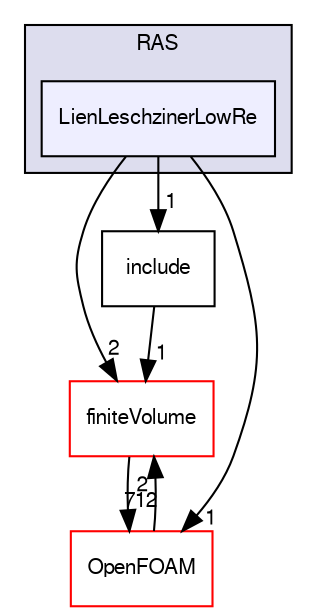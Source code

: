 digraph "src/turbulenceModels/incompressible/RAS/LienLeschzinerLowRe" {
  bgcolor=transparent;
  compound=true
  node [ fontsize="10", fontname="FreeSans"];
  edge [ labelfontsize="10", labelfontname="FreeSans"];
  subgraph clusterdir_dcb808b1162c061e4ccc93d1355da308 {
    graph [ bgcolor="#ddddee", pencolor="black", label="RAS" fontname="FreeSans", fontsize="10", URL="dir_dcb808b1162c061e4ccc93d1355da308.html"]
  dir_a7225ee7363190f76e72e0e5757e8bc6 [shape=box, label="LienLeschzinerLowRe", style="filled", fillcolor="#eeeeff", pencolor="black", URL="dir_a7225ee7363190f76e72e0e5757e8bc6.html"];
  }
  dir_9bd15774b555cf7259a6fa18f99fe99b [shape=box label="finiteVolume" color="red" URL="dir_9bd15774b555cf7259a6fa18f99fe99b.html"];
  dir_d84055c61e8e9693d9a3c245937caee8 [shape=box label="include" URL="dir_d84055c61e8e9693d9a3c245937caee8.html"];
  dir_c5473ff19b20e6ec4dfe5c310b3778a8 [shape=box label="OpenFOAM" color="red" URL="dir_c5473ff19b20e6ec4dfe5c310b3778a8.html"];
  dir_9bd15774b555cf7259a6fa18f99fe99b->dir_c5473ff19b20e6ec4dfe5c310b3778a8 [headlabel="712", labeldistance=1.5 headhref="dir_000749_001732.html"];
  dir_d84055c61e8e9693d9a3c245937caee8->dir_9bd15774b555cf7259a6fa18f99fe99b [headlabel="1", labeldistance=1.5 headhref="dir_003007_000749.html"];
  dir_c5473ff19b20e6ec4dfe5c310b3778a8->dir_9bd15774b555cf7259a6fa18f99fe99b [headlabel="2", labeldistance=1.5 headhref="dir_001732_000749.html"];
  dir_a7225ee7363190f76e72e0e5757e8bc6->dir_9bd15774b555cf7259a6fa18f99fe99b [headlabel="2", labeldistance=1.5 headhref="dir_003013_000749.html"];
  dir_a7225ee7363190f76e72e0e5757e8bc6->dir_d84055c61e8e9693d9a3c245937caee8 [headlabel="1", labeldistance=1.5 headhref="dir_003013_003007.html"];
  dir_a7225ee7363190f76e72e0e5757e8bc6->dir_c5473ff19b20e6ec4dfe5c310b3778a8 [headlabel="1", labeldistance=1.5 headhref="dir_003013_001732.html"];
}

